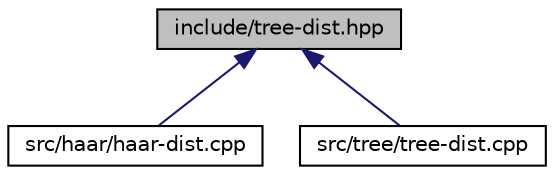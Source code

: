 digraph "include/tree-dist.hpp"
{
 // LATEX_PDF_SIZE
  edge [fontname="Helvetica",fontsize="10",labelfontname="Helvetica",labelfontsize="10"];
  node [fontname="Helvetica",fontsize="10",shape=record];
  Node1 [label="include/tree-dist.hpp",height=0.2,width=0.4,color="black", fillcolor="grey75", style="filled", fontcolor="black",tooltip="Defines the critical_beta_splitting_distribution class and utility functions for sampling critical be..."];
  Node1 -> Node2 [dir="back",color="midnightblue",fontsize="10",style="solid",fontname="Helvetica"];
  Node2 [label="src/haar/haar-dist.cpp",height=0.2,width=0.4,color="black", fillcolor="white", style="filled",URL="$haar-dist_8cpp.html",tooltip=" "];
  Node1 -> Node3 [dir="back",color="midnightblue",fontsize="10",style="solid",fontname="Helvetica"];
  Node3 [label="src/tree/tree-dist.cpp",height=0.2,width=0.4,color="black", fillcolor="white", style="filled",URL="$tree-dist_8cpp.html",tooltip=" "];
}
